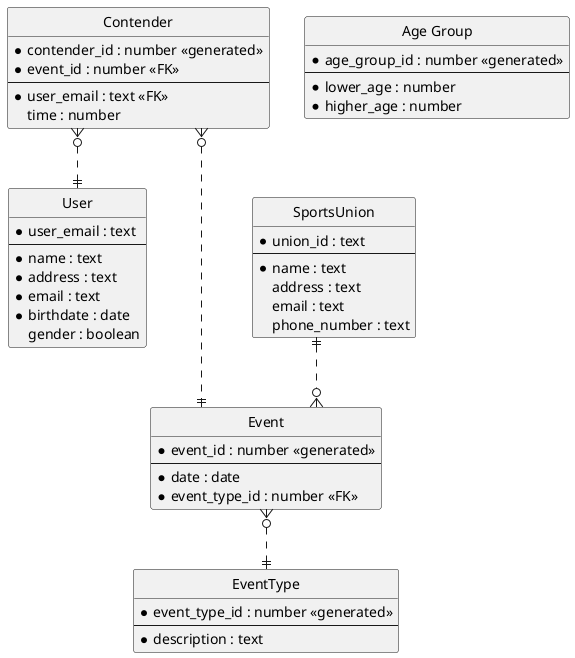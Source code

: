 @startuml
'https://plantuml.com/ie-diagram

' hide the spot
hide circle

' avoid problems with angled crows feet
skinparam linetype ortho

entity User {
  *user_email : text
  --
  *name : text
  *address : text
  *email : text
  *birthdate : date
  gender : boolean
}

entity Event {
  *event_id : number <<generated>>
  --
  *date : date
  *event_type_id : number <<FK>>
}

entity EventType {
  *event_type_id : number <<generated>>
  --
  *description : text
}
Event }o..|| EventType

entity Contender {
  *contender_id : number <<generated>>
  * event_id : number <<FK>>
  --
  * user_email : text <<FK>>
  time : number
}
Contender }o...|| Event
Contender }o..|| User


entity "Age Group" {
    *age_group_id : number <<generated>>
    --
    *lower_age : number
    *higher_age : number
}

entity SportsUnion {
    *union_id : text
    --
    *name : text
    address : text
    email : text
    phone_number : text
}
SportsUnion ||..o{ Event



'User ||..o{ Event
'User |o..o{ Contender


@enduml